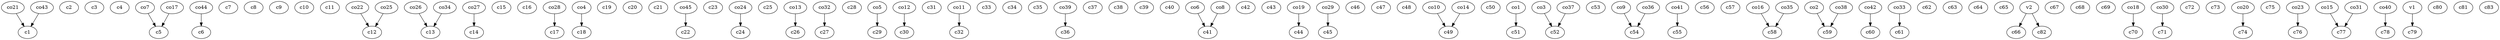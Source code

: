 strict digraph  {
c1;
c2;
c3;
c4;
c5;
c6;
c7;
c8;
c9;
c10;
c11;
c12;
c13;
c14;
c15;
c16;
c17;
c18;
c19;
c20;
c21;
c22;
c23;
c24;
c25;
c26;
c27;
c28;
c29;
c30;
c31;
c32;
c33;
c34;
c35;
c36;
c37;
c38;
c39;
c40;
c41;
c42;
c43;
c44;
c45;
c46;
c47;
c48;
c49;
c50;
c51;
c52;
c53;
c54;
c55;
c56;
c57;
c58;
c59;
c60;
c61;
c62;
c63;
c64;
c65;
c66;
c67;
c68;
c69;
c70;
c71;
c72;
c73;
c74;
c75;
c76;
c77;
c78;
c79;
c80;
c81;
c82;
c83;
v1;
v2;
co1;
co2;
co3;
co4;
co5;
co6;
co7;
co8;
co9;
co10;
co11;
co12;
co13;
co14;
co15;
co16;
co17;
co18;
co19;
co20;
co21;
co22;
co23;
co24;
co25;
co26;
co27;
co28;
co29;
co30;
co31;
co32;
co33;
co34;
co35;
co36;
co37;
co38;
co39;
co40;
co41;
co42;
co43;
co44;
co45;
v1 -> c79  [weight=1];
v2 -> c66  [weight=1];
v2 -> c82  [weight=1];
co1 -> c51  [weight=1];
co2 -> c59  [weight=1];
co3 -> c52  [weight=1];
co4 -> c18  [weight=1];
co5 -> c29  [weight=1];
co6 -> c41  [weight=1];
co7 -> c5  [weight=1];
co8 -> c41  [weight=1];
co9 -> c54  [weight=1];
co10 -> c49  [weight=1];
co11 -> c32  [weight=1];
co12 -> c30  [weight=1];
co13 -> c26  [weight=1];
co14 -> c49  [weight=1];
co15 -> c77  [weight=1];
co16 -> c58  [weight=1];
co17 -> c5  [weight=1];
co18 -> c70  [weight=1];
co19 -> c44  [weight=1];
co20 -> c74  [weight=1];
co21 -> c1  [weight=1];
co22 -> c12  [weight=1];
co23 -> c76  [weight=1];
co24 -> c24  [weight=1];
co25 -> c12  [weight=1];
co26 -> c13  [weight=1];
co27 -> c14  [weight=1];
co28 -> c17  [weight=1];
co29 -> c45  [weight=1];
co30 -> c71  [weight=1];
co31 -> c77  [weight=1];
co32 -> c27  [weight=1];
co33 -> c61  [weight=1];
co34 -> c13  [weight=1];
co35 -> c58  [weight=1];
co36 -> c54  [weight=1];
co37 -> c52  [weight=1];
co38 -> c59  [weight=1];
co39 -> c36  [weight=1];
co40 -> c78  [weight=1];
co41 -> c55  [weight=1];
co42 -> c60  [weight=1];
co43 -> c1  [weight=1];
co44 -> c6  [weight=1];
co45 -> c22  [weight=1];
}
